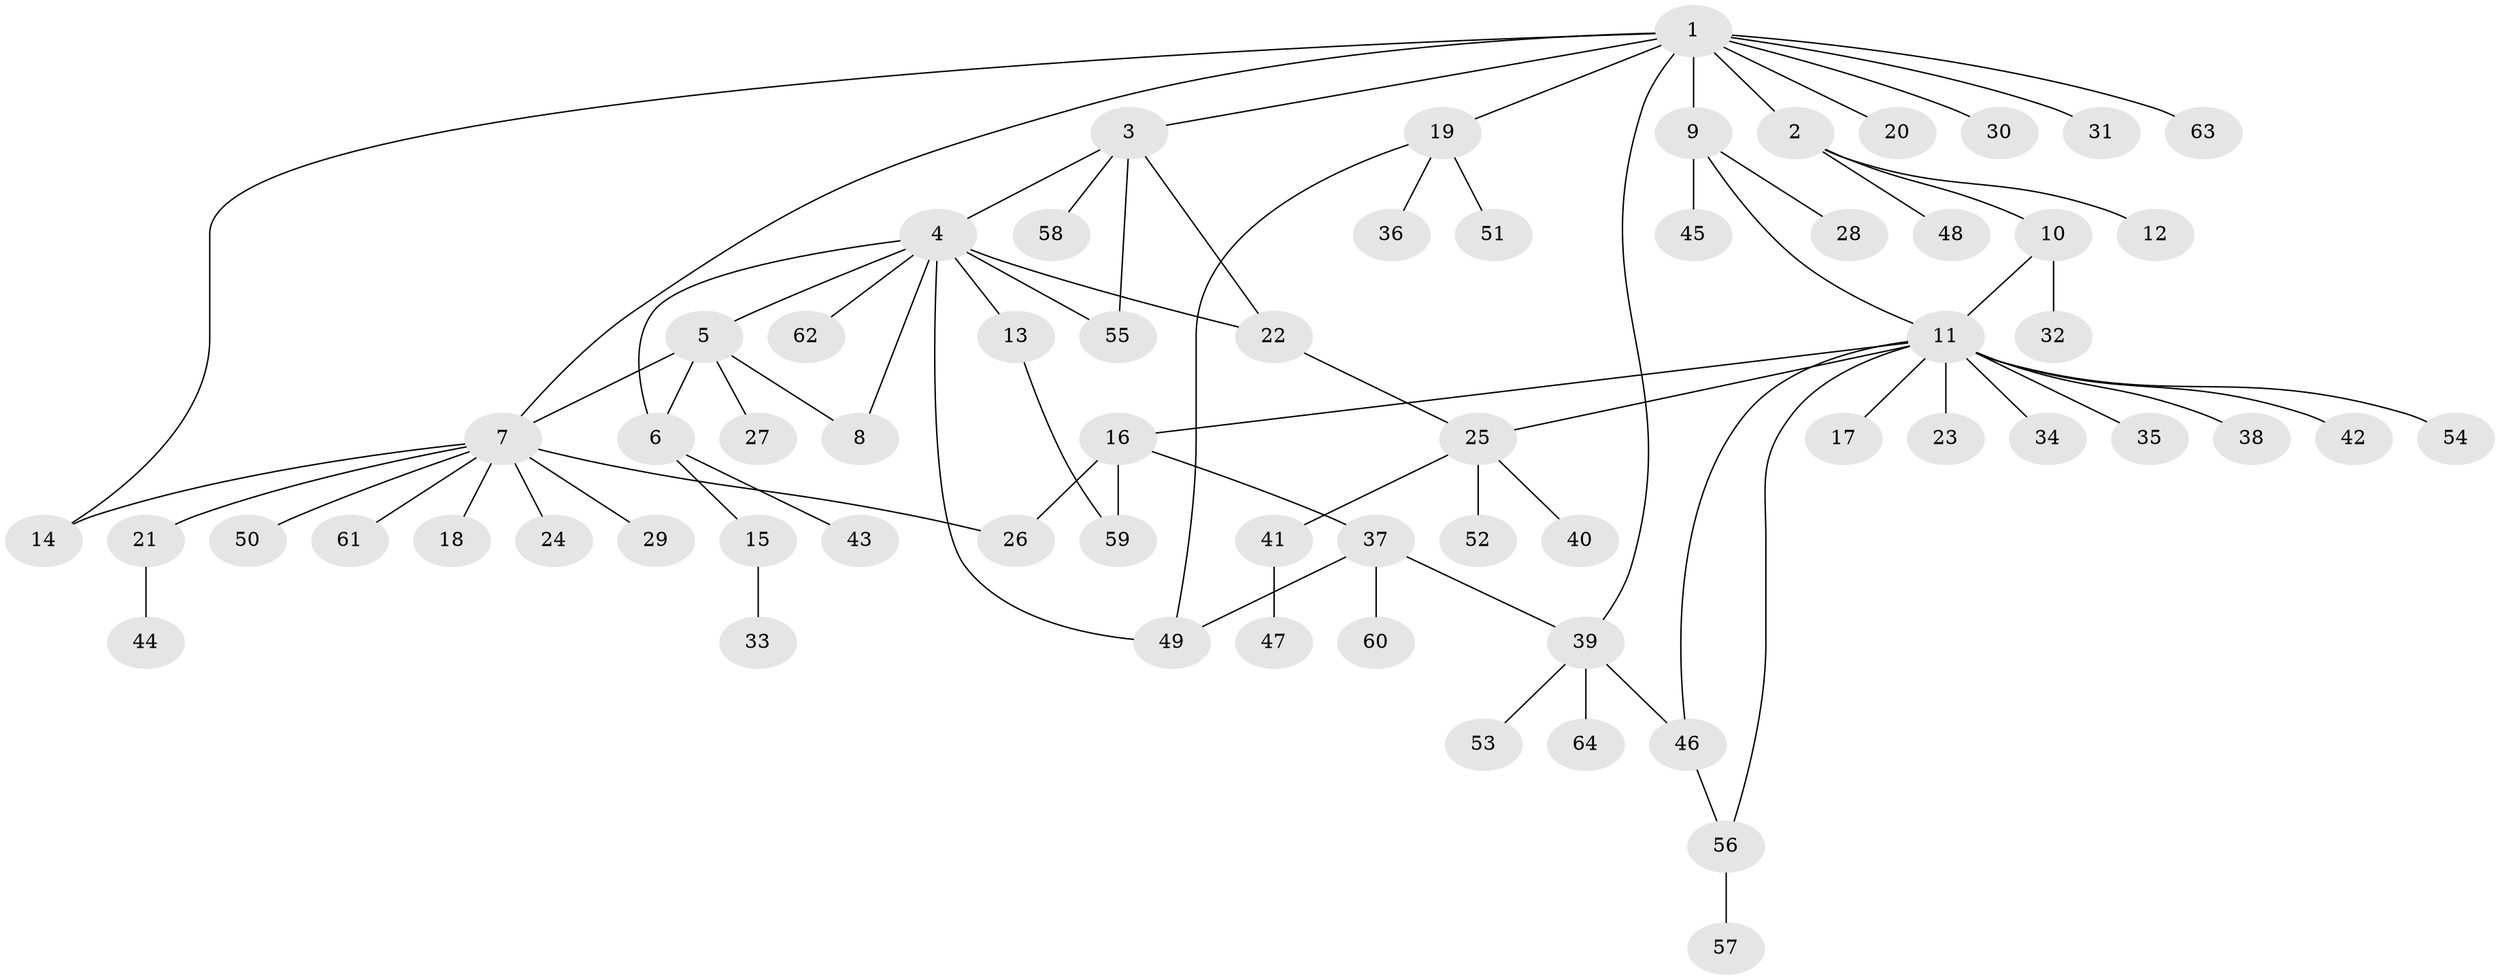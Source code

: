 // coarse degree distribution, {1: 0.46153846153846156, 12: 0.02564102564102564, 4: 0.05128205128205128, 2: 0.1282051282051282, 3: 0.2564102564102564, 9: 0.05128205128205128, 6: 0.02564102564102564}
// Generated by graph-tools (version 1.1) at 2025/36/03/04/25 23:36:57]
// undirected, 64 vertices, 78 edges
graph export_dot {
  node [color=gray90,style=filled];
  1;
  2;
  3;
  4;
  5;
  6;
  7;
  8;
  9;
  10;
  11;
  12;
  13;
  14;
  15;
  16;
  17;
  18;
  19;
  20;
  21;
  22;
  23;
  24;
  25;
  26;
  27;
  28;
  29;
  30;
  31;
  32;
  33;
  34;
  35;
  36;
  37;
  38;
  39;
  40;
  41;
  42;
  43;
  44;
  45;
  46;
  47;
  48;
  49;
  50;
  51;
  52;
  53;
  54;
  55;
  56;
  57;
  58;
  59;
  60;
  61;
  62;
  63;
  64;
  1 -- 2;
  1 -- 3;
  1 -- 7;
  1 -- 9;
  1 -- 14;
  1 -- 19;
  1 -- 20;
  1 -- 30;
  1 -- 31;
  1 -- 39;
  1 -- 63;
  2 -- 10;
  2 -- 12;
  2 -- 48;
  3 -- 4;
  3 -- 22;
  3 -- 55;
  3 -- 58;
  4 -- 5;
  4 -- 6;
  4 -- 8;
  4 -- 13;
  4 -- 22;
  4 -- 49;
  4 -- 55;
  4 -- 62;
  5 -- 6;
  5 -- 7;
  5 -- 8;
  5 -- 27;
  6 -- 15;
  6 -- 43;
  7 -- 14;
  7 -- 18;
  7 -- 21;
  7 -- 24;
  7 -- 26;
  7 -- 29;
  7 -- 50;
  7 -- 61;
  9 -- 11;
  9 -- 28;
  9 -- 45;
  10 -- 11;
  10 -- 32;
  11 -- 16;
  11 -- 17;
  11 -- 23;
  11 -- 25;
  11 -- 34;
  11 -- 35;
  11 -- 38;
  11 -- 42;
  11 -- 46;
  11 -- 54;
  11 -- 56;
  13 -- 59;
  15 -- 33;
  16 -- 26;
  16 -- 37;
  16 -- 59;
  19 -- 36;
  19 -- 49;
  19 -- 51;
  21 -- 44;
  22 -- 25;
  25 -- 40;
  25 -- 41;
  25 -- 52;
  37 -- 39;
  37 -- 49;
  37 -- 60;
  39 -- 46;
  39 -- 53;
  39 -- 64;
  41 -- 47;
  46 -- 56;
  56 -- 57;
}
